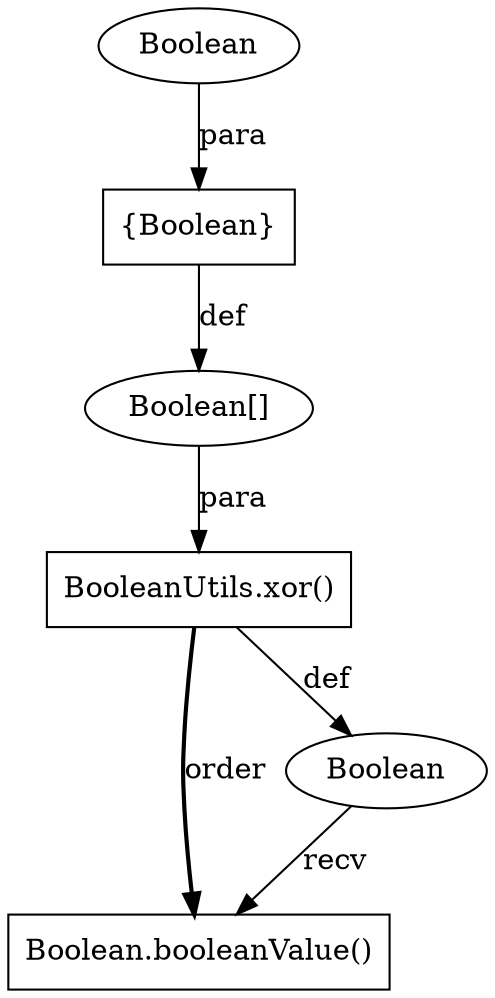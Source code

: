 digraph "AUG" {

  1 [ label="Boolean.booleanValue()" shape="box" ];
  2 [ label="Boolean" shape="ellipse" ];
  3 [ label="BooleanUtils.xor()" shape="box" ];
  4 [ label="Boolean[]" shape="ellipse" ];
  5 [ label="{Boolean}" shape="box" ];
  6 [ label="Boolean" shape="ellipse" ];
  2 -> 1 [ label="recv" style="solid" ];
  3 -> 1 [ label="order" style="bold" ];
  3 -> 2 [ label="def" style="solid" ];
  4 -> 3 [ label="para" style="solid" ];
  5 -> 4 [ label="def" style="solid" ];
  6 -> 5 [ label="para" style="solid" ];
}
